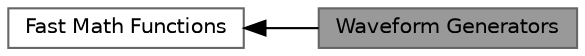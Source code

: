 digraph "Waveform Generators"
{
 // INTERACTIVE_SVG=YES
 // LATEX_PDF_SIZE
  bgcolor="transparent";
  edge [fontname=Helvetica,fontsize=10,labelfontname=Helvetica,labelfontsize=10];
  node [fontname=Helvetica,fontsize=10,shape=box,height=0.2,width=0.4];
  rankdir=LR;
  Node1 [id="Node000001",label="Waveform Generators",height=0.2,width=0.4,color="gray40", fillcolor="grey60", style="filled", fontcolor="black",tooltip="General purpose wave generator functions."];
  Node2 [id="Node000002",label="Fast Math Functions",height=0.2,width=0.4,color="grey40", fillcolor="white", style="filled",URL="$df/da2/group__lib8tion.html",tooltip="Fast, efficient 8-bit math functions specifically designed for high-performance LED programming."];
  Node2->Node1 [shape=plaintext, dir="back", style="solid"];
}

